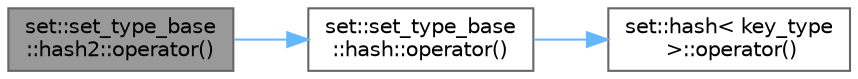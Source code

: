 digraph "set::set_type_base::hash2::operator()"
{
 // LATEX_PDF_SIZE
  bgcolor="transparent";
  edge [fontname=Helvetica,fontsize=10,labelfontname=Helvetica,labelfontsize=10];
  node [fontname=Helvetica,fontsize=10,shape=box,height=0.2,width=0.4];
  rankdir="LR";
  Node1 [id="Node000001",label="set::set_type_base\l::hash2::operator()",height=0.2,width=0.4,color="gray40", fillcolor="grey60", style="filled", fontcolor="black",tooltip=" "];
  Node1 -> Node2 [id="edge1_Node000001_Node000002",color="steelblue1",style="solid",tooltip=" "];
  Node2 [id="Node000002",label="set::set_type_base\l::hash::operator()",height=0.2,width=0.4,color="grey40", fillcolor="white", style="filled",URL="$structset_1_1set__type__base_1_1hash.html#a59107a7d8d9487e614c27a78faa70441",tooltip=" "];
  Node2 -> Node3 [id="edge2_Node000002_Node000003",color="steelblue1",style="solid",tooltip=" "];
  Node3 [id="Node000003",label="set::hash\< key_type\l \>::operator()",height=0.2,width=0.4,color="grey40", fillcolor="white", style="filled",URL="$structset_1_1hash.html#a1c9b1b835511568e2f7e30981a21b51d",tooltip=" "];
}
